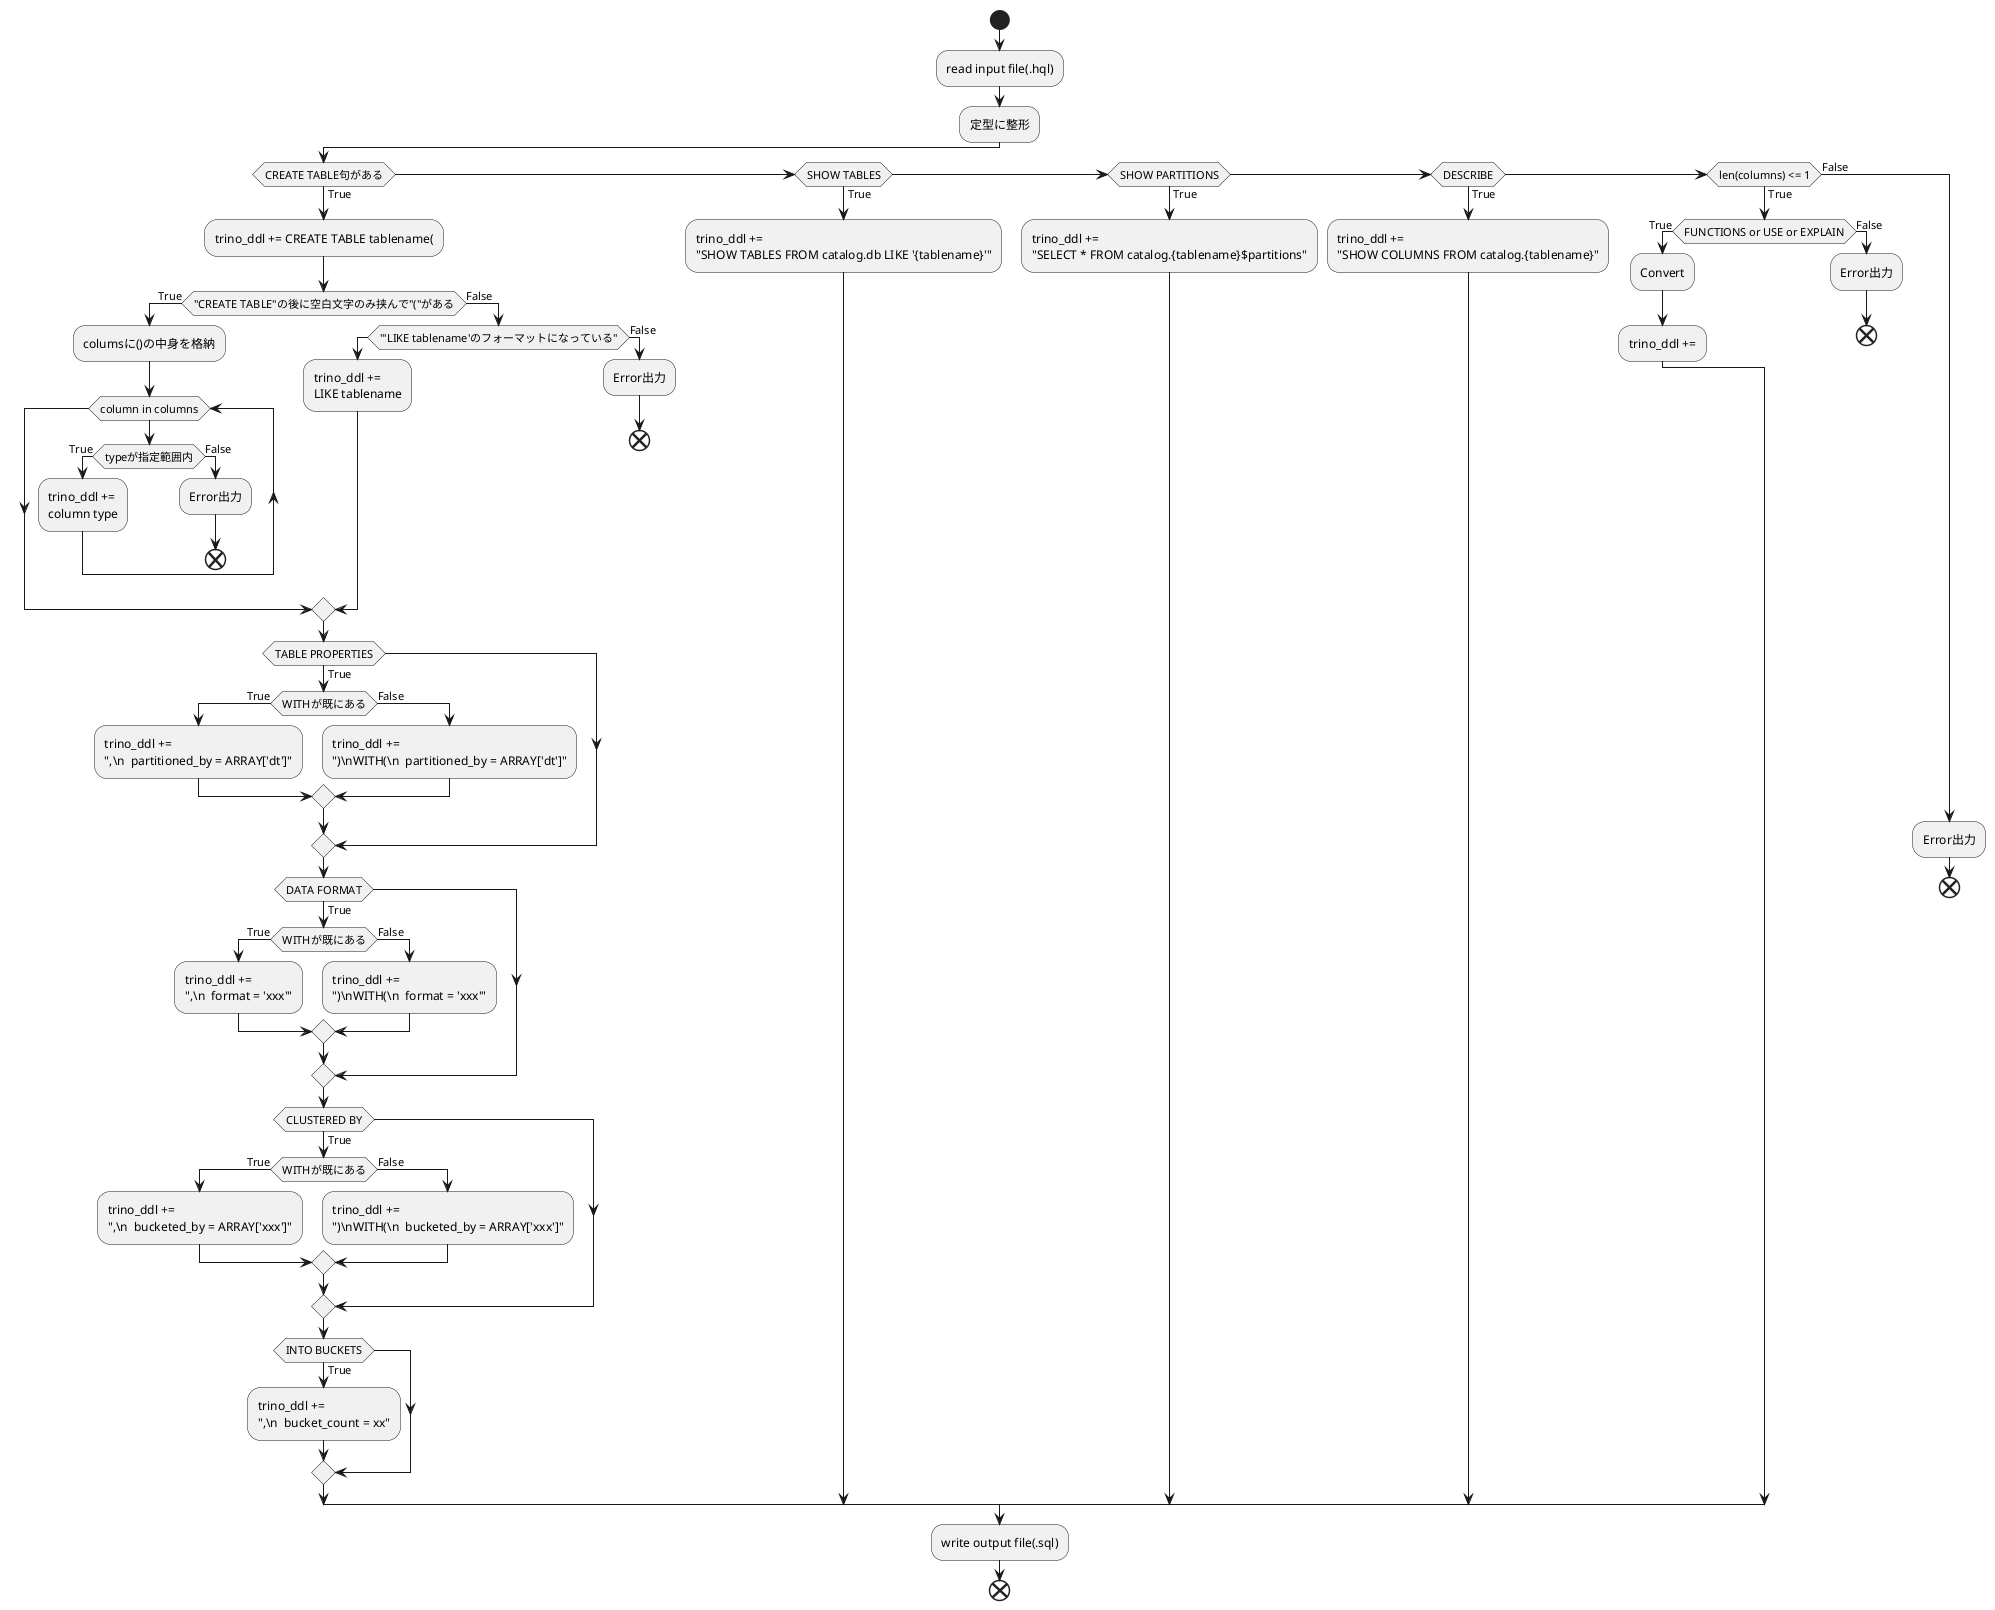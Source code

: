 @startuml name
start
    :read input file(.hql);
    :定型に整形;
    if (CREATE TABLE句がある) then (True)

        :trino_ddl += CREATE TABLE tablename(;
        if ("CREATE TABLE"の後に空白文字のみ挟んで"("がある) then (True)
            :columsに()の中身を格納;

            while (column in columns)

                if (typeが指定範囲内) then (True)
                    :trino_ddl += 
                    column type; 
                else (False)
                    :Error出力;
                    end
                endif  

            endwhile

        else (False)
            if ("'LIKE tablename'のフォーマットになっている")
                :trino_ddl += 
                LIKE tablename;
            else (False)
                :Error出力;
                end
            endif
        endif

        if (TABLE PROPERTIES) then (True)
            if (WITHが既にある) then (True)
                :trino_ddl += 
                ",\n  partitioned_by = ARRAY['dt']";
            else (False)
                :trino_ddl += 
                ")\nWITH(\n  partitioned_by = ARRAY['dt']";
            endif
        endif

        if (DATA FORMAT) then (True)
            if (WITHが既にある) then (True)
                :trino_ddl += 
                ",\n  format = 'xxx'";
            else (False)
                :trino_ddl += 
                ")\nWITH(\n  format = 'xxx'";
            endif

        endif

        if (CLUSTERED BY) then (True)
            if (WITHが既にある) then (True)
                :trino_ddl += 
                ",\n  bucketed_by = ARRAY['xxx']";
            else (False)
                :trino_ddl += 
                ")\nWITH(\n  bucketed_by = ARRAY['xxx']";
            endif

        endif

        if (INTO BUCKETS) then (True)
            :trino_ddl += 
            ",\n  bucket_count = xx";
        endif

        



    elseif (SHOW TABLES) then (True)
        :trino_ddl +=
        "SHOW TABLES FROM catalog.db LIKE '{tablename}'";

    elseif (SHOW PARTITIONS) then (True)
        :trino_ddl +=
        "SELECT * FROM catalog.{tablename}$partitions";

    elseif (DESCRIBE) then (True)
        :trino_ddl +=
        "SHOW COLUMNS FROM catalog.{tablename}";

    elseif (len(columns) <= 1) then (True)
        if (FUNCTIONS or USE or EXPLAIN) then (True)
            :Convert;
            :trino_ddl +=;
        else (False)
            :Error出力;
        end
        endif

    else (False)
        :Error出力;
        end

    endif

    :write output file(.sql);


end
@enduml